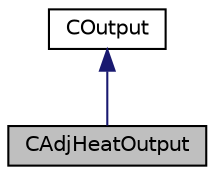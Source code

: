 digraph "CAdjHeatOutput"
{
 // LATEX_PDF_SIZE
  edge [fontname="Helvetica",fontsize="10",labelfontname="Helvetica",labelfontsize="10"];
  node [fontname="Helvetica",fontsize="10",shape=record];
  Node1 [label="CAdjHeatOutput",height=0.2,width=0.4,color="black", fillcolor="grey75", style="filled", fontcolor="black",tooltip="Output class for adjoint heat output."];
  Node2 -> Node1 [dir="back",color="midnightblue",fontsize="10",style="solid",fontname="Helvetica"];
  Node2 [label="COutput",height=0.2,width=0.4,color="black", fillcolor="white", style="filled",URL="$classCOutput.html",tooltip="Class for writing the convergence history and to write solution data to file."];
}
